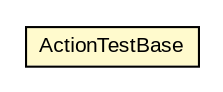 #!/usr/local/bin/dot
#
# Class diagram 
# Generated by UMLGraph version R5_6-24-gf6e263 (http://www.umlgraph.org/)
#

digraph G {
	edge [fontname="arial",fontsize=10,labelfontname="arial",labelfontsize=10];
	node [fontname="arial",fontsize=10,shape=plaintext];
	nodesep=0.25;
	ranksep=0.5;
	rankdir=LR;
	// com.gwtplatform.dispatch.rpc.server.ActionTestBase
	c121522 [label=<<table title="com.gwtplatform.dispatch.rpc.server.ActionTestBase" border="0" cellborder="1" cellspacing="0" cellpadding="2" port="p" bgcolor="lemonChiffon" href="./ActionTestBase.html">
		<tr><td><table border="0" cellspacing="0" cellpadding="1">
<tr><td align="center" balign="center"> ActionTestBase </td></tr>
		</table></td></tr>
		</table>>, URL="./ActionTestBase.html", fontname="arial", fontcolor="black", fontsize=10.0];
}

